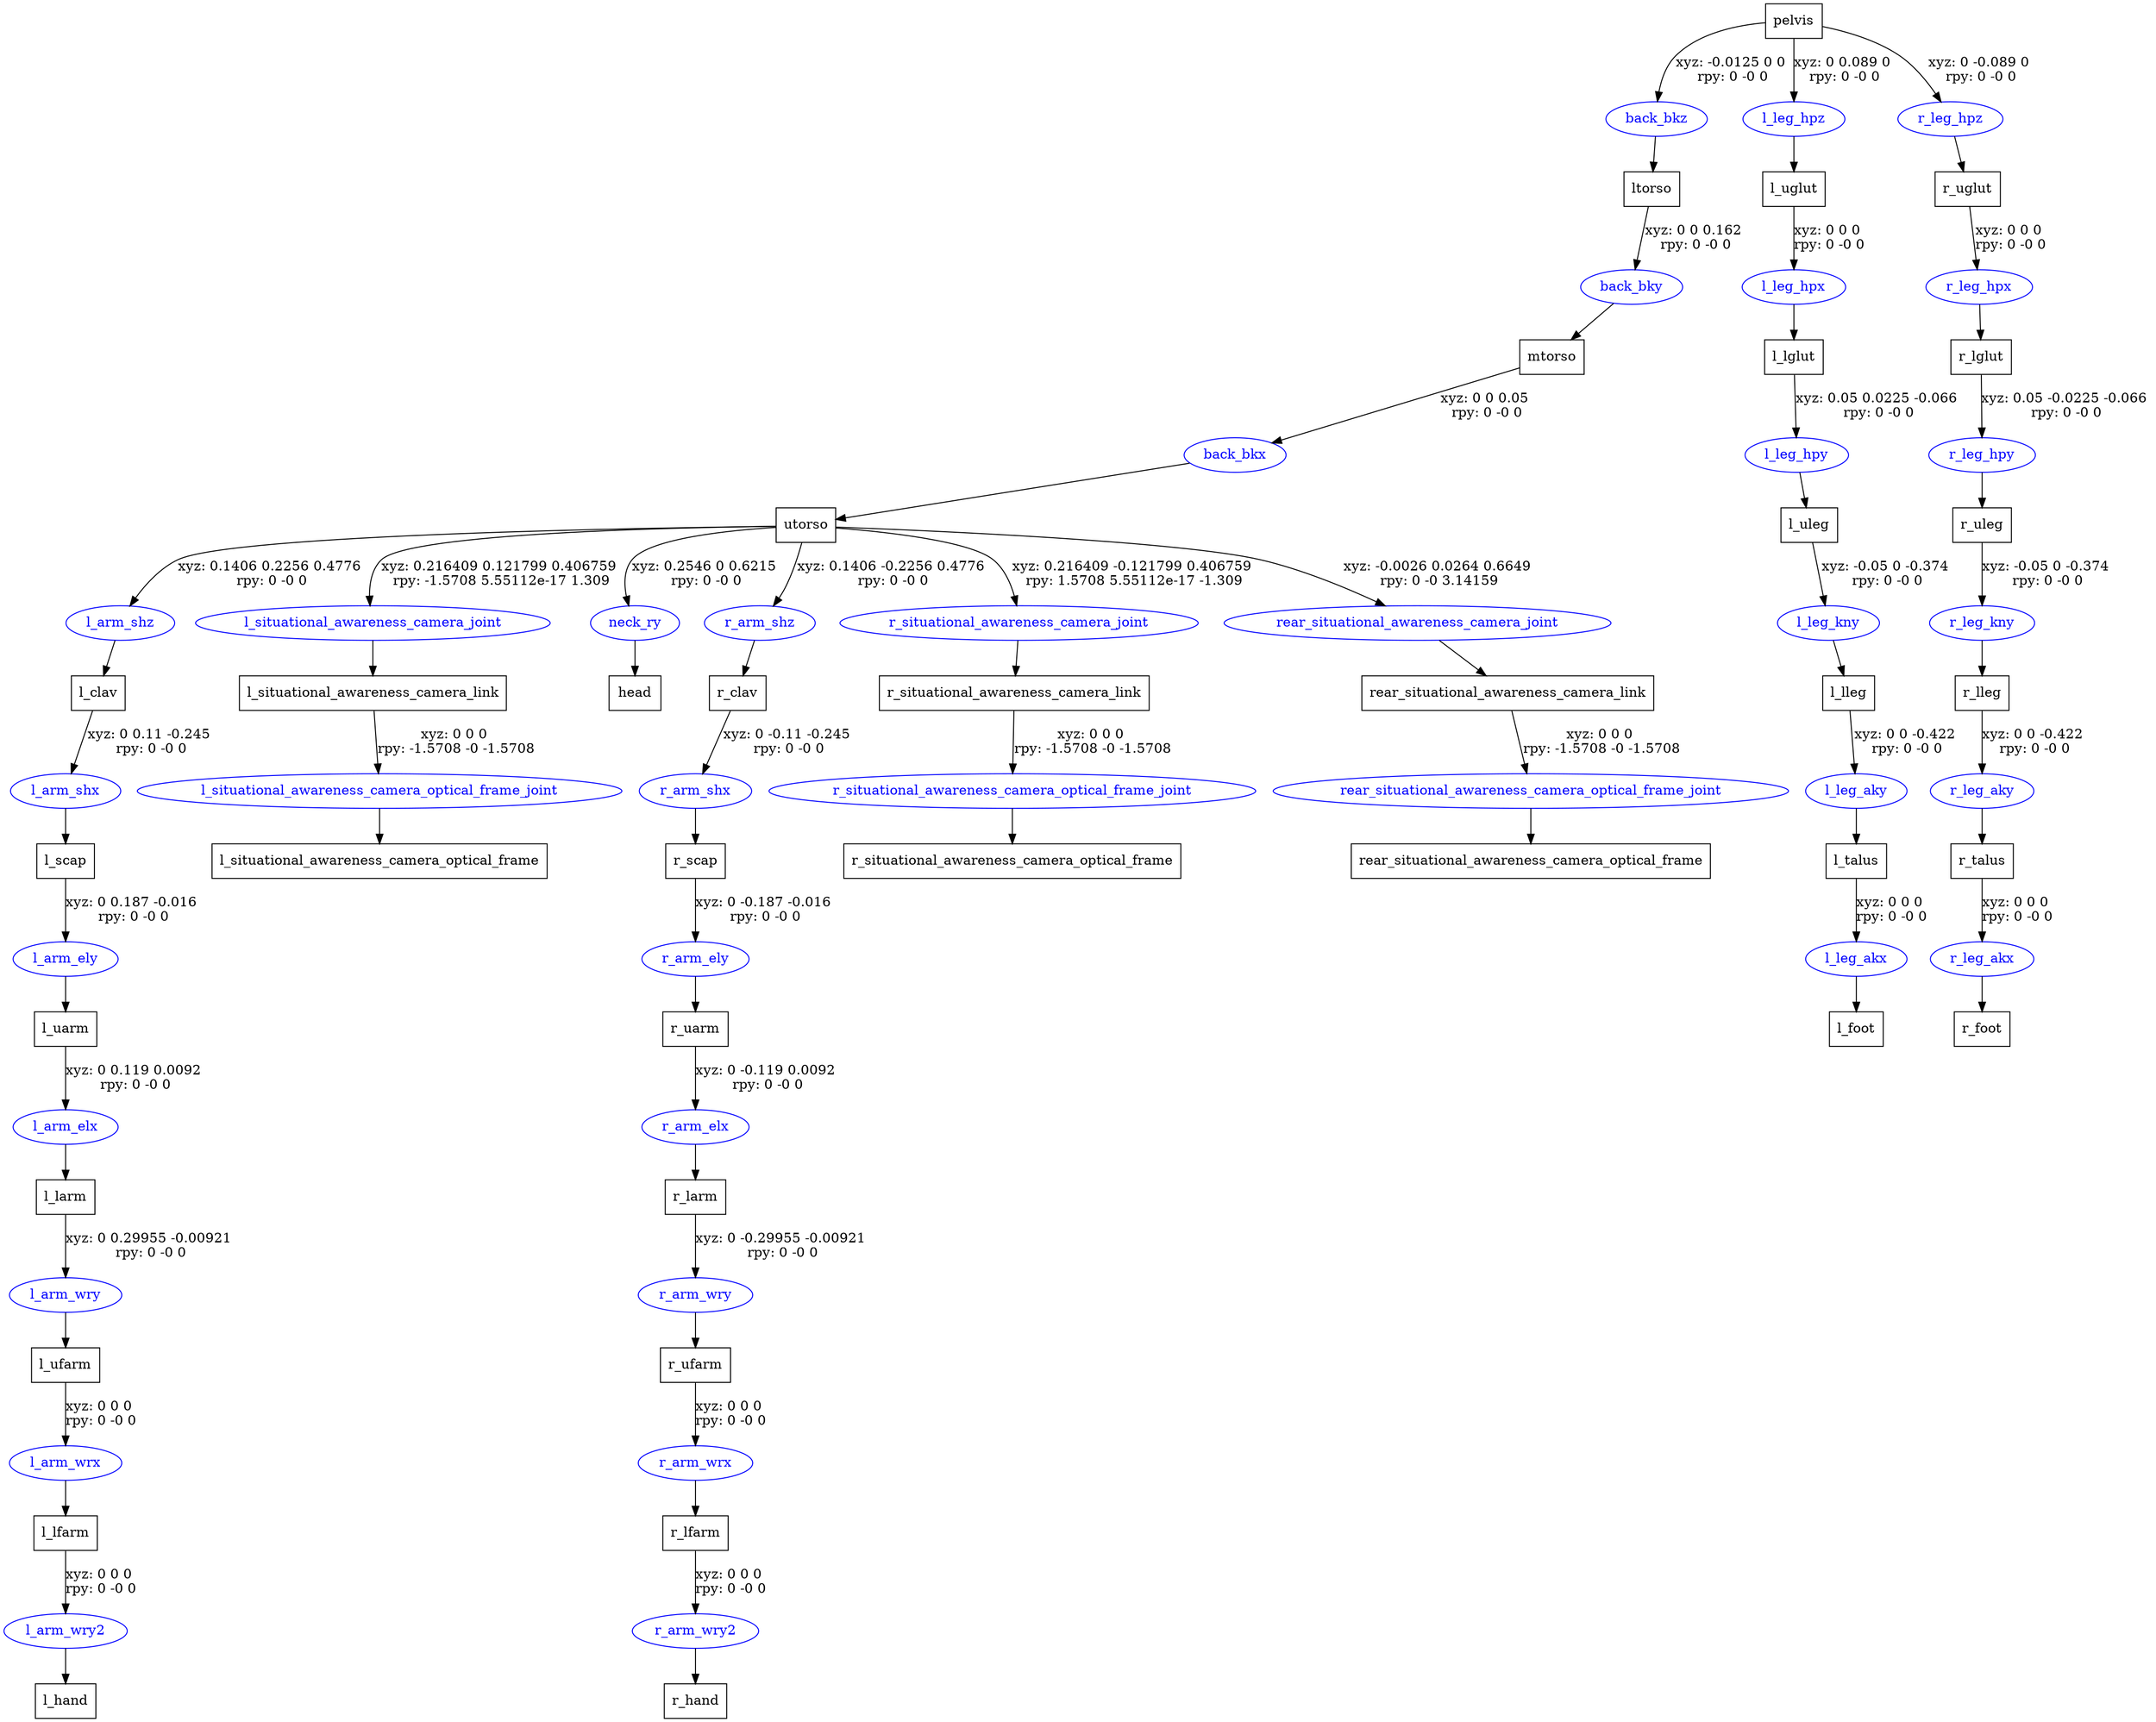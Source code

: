digraph G {
node [shape=box];
"pelvis" [label="pelvis"];
"ltorso" [label="ltorso"];
"mtorso" [label="mtorso"];
"utorso" [label="utorso"];
"l_clav" [label="l_clav"];
"l_scap" [label="l_scap"];
"l_uarm" [label="l_uarm"];
"l_larm" [label="l_larm"];
"l_ufarm" [label="l_ufarm"];
"l_lfarm" [label="l_lfarm"];
"l_hand" [label="l_hand"];
"l_situational_awareness_camera_link" [label="l_situational_awareness_camera_link"];
"l_situational_awareness_camera_optical_frame" [label="l_situational_awareness_camera_optical_frame"];
"head" [label="head"];
"r_clav" [label="r_clav"];
"r_scap" [label="r_scap"];
"r_uarm" [label="r_uarm"];
"r_larm" [label="r_larm"];
"r_ufarm" [label="r_ufarm"];
"r_lfarm" [label="r_lfarm"];
"r_hand" [label="r_hand"];
"r_situational_awareness_camera_link" [label="r_situational_awareness_camera_link"];
"r_situational_awareness_camera_optical_frame" [label="r_situational_awareness_camera_optical_frame"];
"rear_situational_awareness_camera_link" [label="rear_situational_awareness_camera_link"];
"rear_situational_awareness_camera_optical_frame" [label="rear_situational_awareness_camera_optical_frame"];
"l_uglut" [label="l_uglut"];
"l_lglut" [label="l_lglut"];
"l_uleg" [label="l_uleg"];
"l_lleg" [label="l_lleg"];
"l_talus" [label="l_talus"];
"l_foot" [label="l_foot"];
"r_uglut" [label="r_uglut"];
"r_lglut" [label="r_lglut"];
"r_uleg" [label="r_uleg"];
"r_lleg" [label="r_lleg"];
"r_talus" [label="r_talus"];
"r_foot" [label="r_foot"];
node [shape=ellipse, color=blue, fontcolor=blue];
"pelvis" -> "back_bkz" [label="xyz: -0.0125 0 0 \nrpy: 0 -0 0"]
"back_bkz" -> "ltorso"
"ltorso" -> "back_bky" [label="xyz: 0 0 0.162 \nrpy: 0 -0 0"]
"back_bky" -> "mtorso"
"mtorso" -> "back_bkx" [label="xyz: 0 0 0.05 \nrpy: 0 -0 0"]
"back_bkx" -> "utorso"
"utorso" -> "l_arm_shz" [label="xyz: 0.1406 0.2256 0.4776 \nrpy: 0 -0 0"]
"l_arm_shz" -> "l_clav"
"l_clav" -> "l_arm_shx" [label="xyz: 0 0.11 -0.245 \nrpy: 0 -0 0"]
"l_arm_shx" -> "l_scap"
"l_scap" -> "l_arm_ely" [label="xyz: 0 0.187 -0.016 \nrpy: 0 -0 0"]
"l_arm_ely" -> "l_uarm"
"l_uarm" -> "l_arm_elx" [label="xyz: 0 0.119 0.0092 \nrpy: 0 -0 0"]
"l_arm_elx" -> "l_larm"
"l_larm" -> "l_arm_wry" [label="xyz: 0 0.29955 -0.00921 \nrpy: 0 -0 0"]
"l_arm_wry" -> "l_ufarm"
"l_ufarm" -> "l_arm_wrx" [label="xyz: 0 0 0 \nrpy: 0 -0 0"]
"l_arm_wrx" -> "l_lfarm"
"l_lfarm" -> "l_arm_wry2" [label="xyz: 0 0 0 \nrpy: 0 -0 0"]
"l_arm_wry2" -> "l_hand"
"utorso" -> "l_situational_awareness_camera_joint" [label="xyz: 0.216409 0.121799 0.406759 \nrpy: -1.5708 5.55112e-17 1.309"]
"l_situational_awareness_camera_joint" -> "l_situational_awareness_camera_link"
"l_situational_awareness_camera_link" -> "l_situational_awareness_camera_optical_frame_joint" [label="xyz: 0 0 0 \nrpy: -1.5708 -0 -1.5708"]
"l_situational_awareness_camera_optical_frame_joint" -> "l_situational_awareness_camera_optical_frame"
"utorso" -> "neck_ry" [label="xyz: 0.2546 0 0.6215 \nrpy: 0 -0 0"]
"neck_ry" -> "head"
"utorso" -> "r_arm_shz" [label="xyz: 0.1406 -0.2256 0.4776 \nrpy: 0 -0 0"]
"r_arm_shz" -> "r_clav"
"r_clav" -> "r_arm_shx" [label="xyz: 0 -0.11 -0.245 \nrpy: 0 -0 0"]
"r_arm_shx" -> "r_scap"
"r_scap" -> "r_arm_ely" [label="xyz: 0 -0.187 -0.016 \nrpy: 0 -0 0"]
"r_arm_ely" -> "r_uarm"
"r_uarm" -> "r_arm_elx" [label="xyz: 0 -0.119 0.0092 \nrpy: 0 -0 0"]
"r_arm_elx" -> "r_larm"
"r_larm" -> "r_arm_wry" [label="xyz: 0 -0.29955 -0.00921 \nrpy: 0 -0 0"]
"r_arm_wry" -> "r_ufarm"
"r_ufarm" -> "r_arm_wrx" [label="xyz: 0 0 0 \nrpy: 0 -0 0"]
"r_arm_wrx" -> "r_lfarm"
"r_lfarm" -> "r_arm_wry2" [label="xyz: 0 0 0 \nrpy: 0 -0 0"]
"r_arm_wry2" -> "r_hand"
"utorso" -> "r_situational_awareness_camera_joint" [label="xyz: 0.216409 -0.121799 0.406759 \nrpy: 1.5708 5.55112e-17 -1.309"]
"r_situational_awareness_camera_joint" -> "r_situational_awareness_camera_link"
"r_situational_awareness_camera_link" -> "r_situational_awareness_camera_optical_frame_joint" [label="xyz: 0 0 0 \nrpy: -1.5708 -0 -1.5708"]
"r_situational_awareness_camera_optical_frame_joint" -> "r_situational_awareness_camera_optical_frame"
"utorso" -> "rear_situational_awareness_camera_joint" [label="xyz: -0.0026 0.0264 0.6649 \nrpy: 0 -0 3.14159"]
"rear_situational_awareness_camera_joint" -> "rear_situational_awareness_camera_link"
"rear_situational_awareness_camera_link" -> "rear_situational_awareness_camera_optical_frame_joint" [label="xyz: 0 0 0 \nrpy: -1.5708 -0 -1.5708"]
"rear_situational_awareness_camera_optical_frame_joint" -> "rear_situational_awareness_camera_optical_frame"
"pelvis" -> "l_leg_hpz" [label="xyz: 0 0.089 0 \nrpy: 0 -0 0"]
"l_leg_hpz" -> "l_uglut"
"l_uglut" -> "l_leg_hpx" [label="xyz: 0 0 0 \nrpy: 0 -0 0"]
"l_leg_hpx" -> "l_lglut"
"l_lglut" -> "l_leg_hpy" [label="xyz: 0.05 0.0225 -0.066 \nrpy: 0 -0 0"]
"l_leg_hpy" -> "l_uleg"
"l_uleg" -> "l_leg_kny" [label="xyz: -0.05 0 -0.374 \nrpy: 0 -0 0"]
"l_leg_kny" -> "l_lleg"
"l_lleg" -> "l_leg_aky" [label="xyz: 0 0 -0.422 \nrpy: 0 -0 0"]
"l_leg_aky" -> "l_talus"
"l_talus" -> "l_leg_akx" [label="xyz: 0 0 0 \nrpy: 0 -0 0"]
"l_leg_akx" -> "l_foot"
"pelvis" -> "r_leg_hpz" [label="xyz: 0 -0.089 0 \nrpy: 0 -0 0"]
"r_leg_hpz" -> "r_uglut"
"r_uglut" -> "r_leg_hpx" [label="xyz: 0 0 0 \nrpy: 0 -0 0"]
"r_leg_hpx" -> "r_lglut"
"r_lglut" -> "r_leg_hpy" [label="xyz: 0.05 -0.0225 -0.066 \nrpy: 0 -0 0"]
"r_leg_hpy" -> "r_uleg"
"r_uleg" -> "r_leg_kny" [label="xyz: -0.05 0 -0.374 \nrpy: 0 -0 0"]
"r_leg_kny" -> "r_lleg"
"r_lleg" -> "r_leg_aky" [label="xyz: 0 0 -0.422 \nrpy: 0 -0 0"]
"r_leg_aky" -> "r_talus"
"r_talus" -> "r_leg_akx" [label="xyz: 0 0 0 \nrpy: 0 -0 0"]
"r_leg_akx" -> "r_foot"
}

